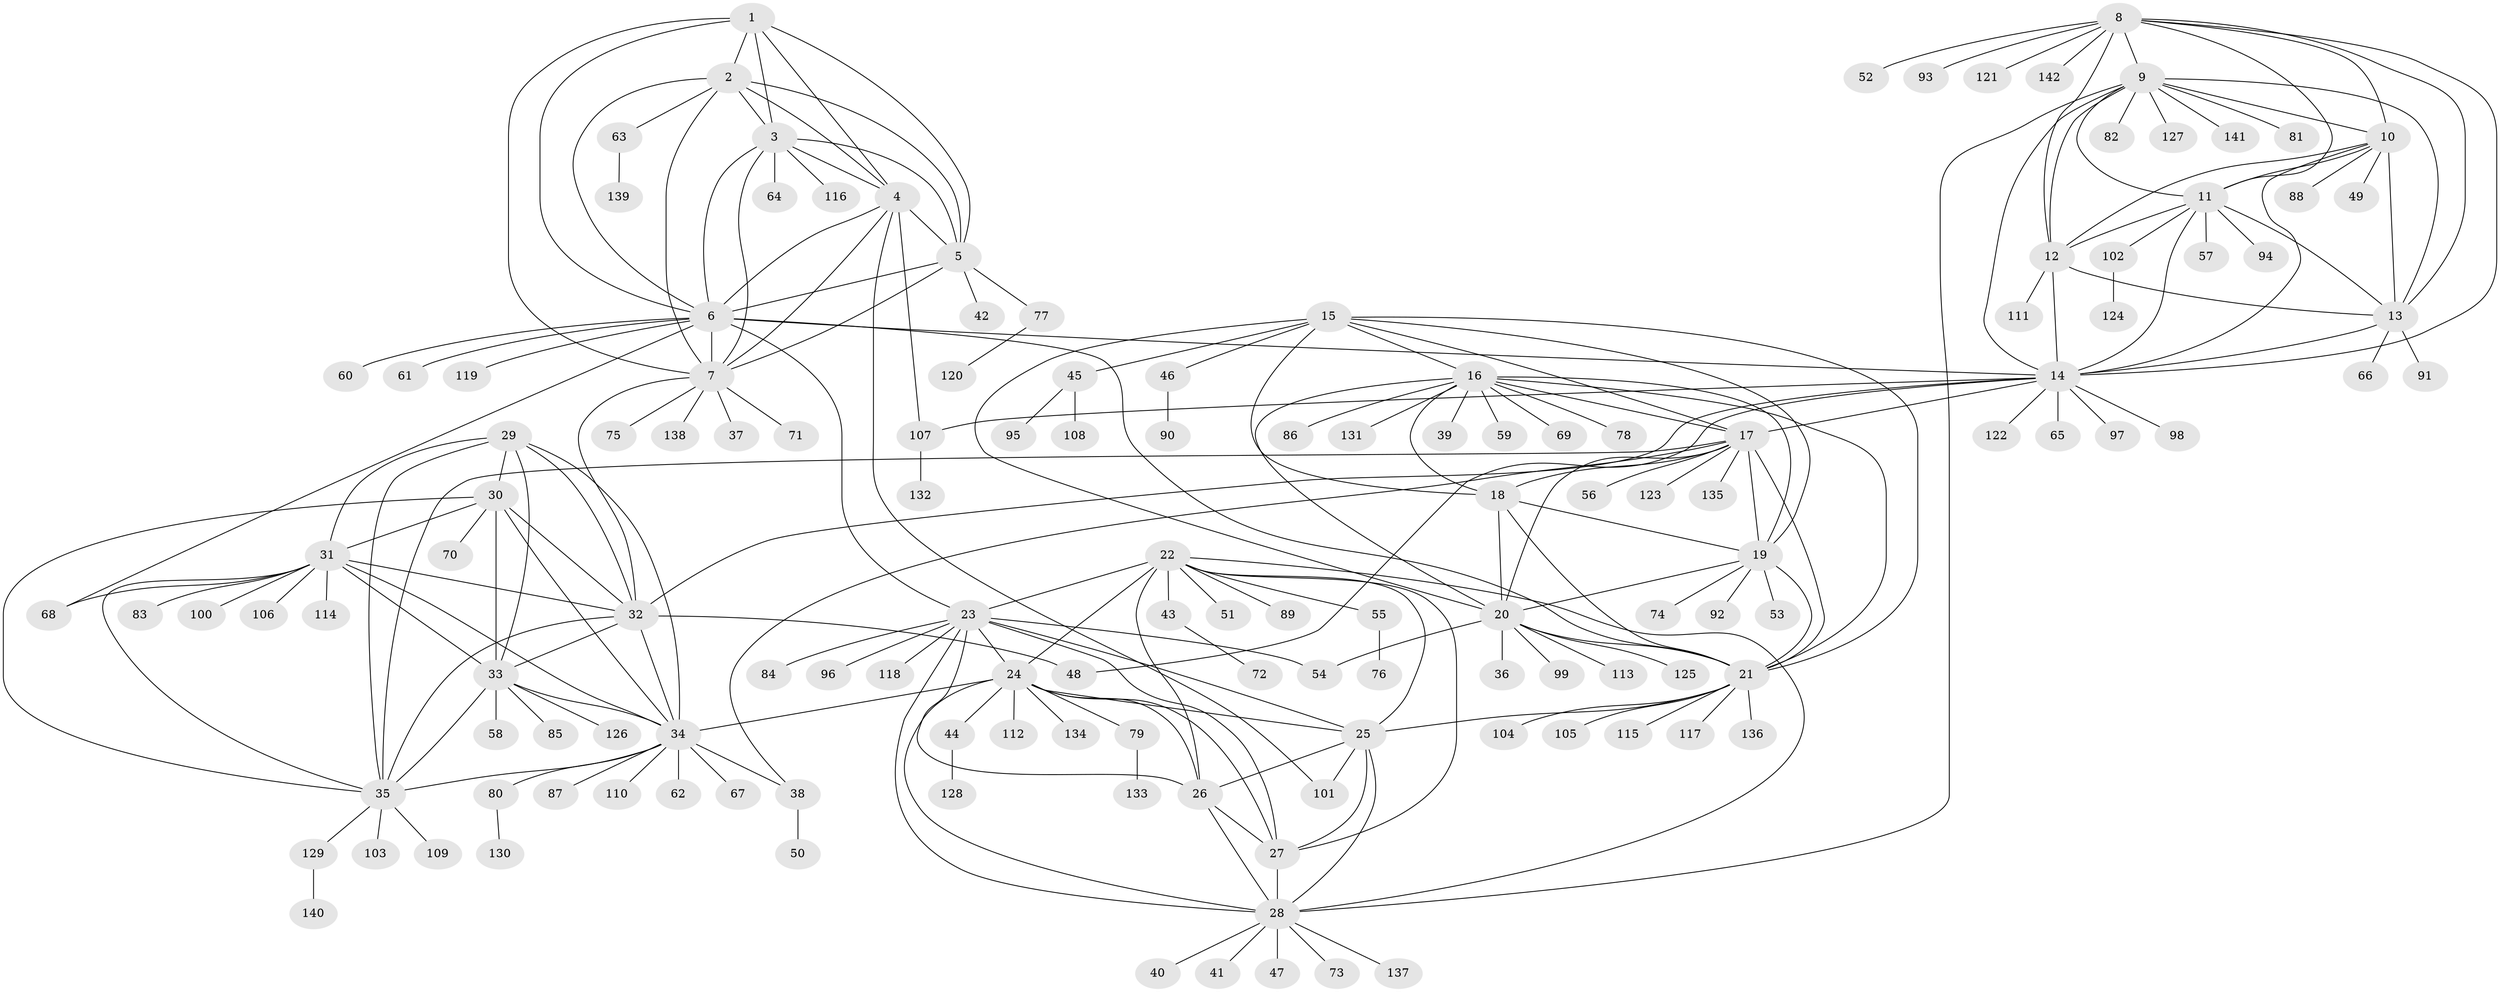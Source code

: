 // coarse degree distribution, {3: 0.020202020202020204, 6: 0.010101010101010102, 16: 0.020202020202020204, 5: 0.010101010101010102, 7: 0.020202020202020204, 4: 0.010101010101010102, 10: 0.010101010101010102, 8: 0.010101010101010102, 2: 0.04040404040404041, 17: 0.020202020202020204, 1: 0.8181818181818182, 18: 0.010101010101010102}
// Generated by graph-tools (version 1.1) at 2025/58/03/04/25 21:58:23]
// undirected, 142 vertices, 228 edges
graph export_dot {
graph [start="1"]
  node [color=gray90,style=filled];
  1;
  2;
  3;
  4;
  5;
  6;
  7;
  8;
  9;
  10;
  11;
  12;
  13;
  14;
  15;
  16;
  17;
  18;
  19;
  20;
  21;
  22;
  23;
  24;
  25;
  26;
  27;
  28;
  29;
  30;
  31;
  32;
  33;
  34;
  35;
  36;
  37;
  38;
  39;
  40;
  41;
  42;
  43;
  44;
  45;
  46;
  47;
  48;
  49;
  50;
  51;
  52;
  53;
  54;
  55;
  56;
  57;
  58;
  59;
  60;
  61;
  62;
  63;
  64;
  65;
  66;
  67;
  68;
  69;
  70;
  71;
  72;
  73;
  74;
  75;
  76;
  77;
  78;
  79;
  80;
  81;
  82;
  83;
  84;
  85;
  86;
  87;
  88;
  89;
  90;
  91;
  92;
  93;
  94;
  95;
  96;
  97;
  98;
  99;
  100;
  101;
  102;
  103;
  104;
  105;
  106;
  107;
  108;
  109;
  110;
  111;
  112;
  113;
  114;
  115;
  116;
  117;
  118;
  119;
  120;
  121;
  122;
  123;
  124;
  125;
  126;
  127;
  128;
  129;
  130;
  131;
  132;
  133;
  134;
  135;
  136;
  137;
  138;
  139;
  140;
  141;
  142;
  1 -- 2;
  1 -- 3;
  1 -- 4;
  1 -- 5;
  1 -- 6;
  1 -- 7;
  2 -- 3;
  2 -- 4;
  2 -- 5;
  2 -- 6;
  2 -- 7;
  2 -- 63;
  3 -- 4;
  3 -- 5;
  3 -- 6;
  3 -- 7;
  3 -- 64;
  3 -- 116;
  4 -- 5;
  4 -- 6;
  4 -- 7;
  4 -- 101;
  4 -- 107;
  5 -- 6;
  5 -- 7;
  5 -- 42;
  5 -- 77;
  6 -- 7;
  6 -- 14;
  6 -- 21;
  6 -- 23;
  6 -- 60;
  6 -- 61;
  6 -- 68;
  6 -- 119;
  7 -- 32;
  7 -- 37;
  7 -- 71;
  7 -- 75;
  7 -- 138;
  8 -- 9;
  8 -- 10;
  8 -- 11;
  8 -- 12;
  8 -- 13;
  8 -- 14;
  8 -- 52;
  8 -- 93;
  8 -- 121;
  8 -- 142;
  9 -- 10;
  9 -- 11;
  9 -- 12;
  9 -- 13;
  9 -- 14;
  9 -- 28;
  9 -- 81;
  9 -- 82;
  9 -- 127;
  9 -- 141;
  10 -- 11;
  10 -- 12;
  10 -- 13;
  10 -- 14;
  10 -- 49;
  10 -- 88;
  11 -- 12;
  11 -- 13;
  11 -- 14;
  11 -- 57;
  11 -- 94;
  11 -- 102;
  12 -- 13;
  12 -- 14;
  12 -- 111;
  13 -- 14;
  13 -- 66;
  13 -- 91;
  14 -- 17;
  14 -- 32;
  14 -- 48;
  14 -- 65;
  14 -- 97;
  14 -- 98;
  14 -- 107;
  14 -- 122;
  15 -- 16;
  15 -- 17;
  15 -- 18;
  15 -- 19;
  15 -- 20;
  15 -- 21;
  15 -- 45;
  15 -- 46;
  16 -- 17;
  16 -- 18;
  16 -- 19;
  16 -- 20;
  16 -- 21;
  16 -- 39;
  16 -- 59;
  16 -- 69;
  16 -- 78;
  16 -- 86;
  16 -- 131;
  17 -- 18;
  17 -- 19;
  17 -- 20;
  17 -- 21;
  17 -- 35;
  17 -- 38;
  17 -- 56;
  17 -- 123;
  17 -- 135;
  18 -- 19;
  18 -- 20;
  18 -- 21;
  19 -- 20;
  19 -- 21;
  19 -- 53;
  19 -- 74;
  19 -- 92;
  20 -- 21;
  20 -- 36;
  20 -- 54;
  20 -- 99;
  20 -- 113;
  20 -- 125;
  21 -- 25;
  21 -- 104;
  21 -- 105;
  21 -- 115;
  21 -- 117;
  21 -- 136;
  22 -- 23;
  22 -- 24;
  22 -- 25;
  22 -- 26;
  22 -- 27;
  22 -- 28;
  22 -- 43;
  22 -- 51;
  22 -- 55;
  22 -- 89;
  23 -- 24;
  23 -- 25;
  23 -- 26;
  23 -- 27;
  23 -- 28;
  23 -- 54;
  23 -- 84;
  23 -- 96;
  23 -- 118;
  24 -- 25;
  24 -- 26;
  24 -- 27;
  24 -- 28;
  24 -- 34;
  24 -- 44;
  24 -- 79;
  24 -- 112;
  24 -- 134;
  25 -- 26;
  25 -- 27;
  25 -- 28;
  25 -- 101;
  26 -- 27;
  26 -- 28;
  27 -- 28;
  28 -- 40;
  28 -- 41;
  28 -- 47;
  28 -- 73;
  28 -- 137;
  29 -- 30;
  29 -- 31;
  29 -- 32;
  29 -- 33;
  29 -- 34;
  29 -- 35;
  30 -- 31;
  30 -- 32;
  30 -- 33;
  30 -- 34;
  30 -- 35;
  30 -- 70;
  31 -- 32;
  31 -- 33;
  31 -- 34;
  31 -- 35;
  31 -- 68;
  31 -- 83;
  31 -- 100;
  31 -- 106;
  31 -- 114;
  32 -- 33;
  32 -- 34;
  32 -- 35;
  32 -- 48;
  33 -- 34;
  33 -- 35;
  33 -- 58;
  33 -- 85;
  33 -- 126;
  34 -- 35;
  34 -- 38;
  34 -- 62;
  34 -- 67;
  34 -- 80;
  34 -- 87;
  34 -- 110;
  35 -- 103;
  35 -- 109;
  35 -- 129;
  38 -- 50;
  43 -- 72;
  44 -- 128;
  45 -- 95;
  45 -- 108;
  46 -- 90;
  55 -- 76;
  63 -- 139;
  77 -- 120;
  79 -- 133;
  80 -- 130;
  102 -- 124;
  107 -- 132;
  129 -- 140;
}
